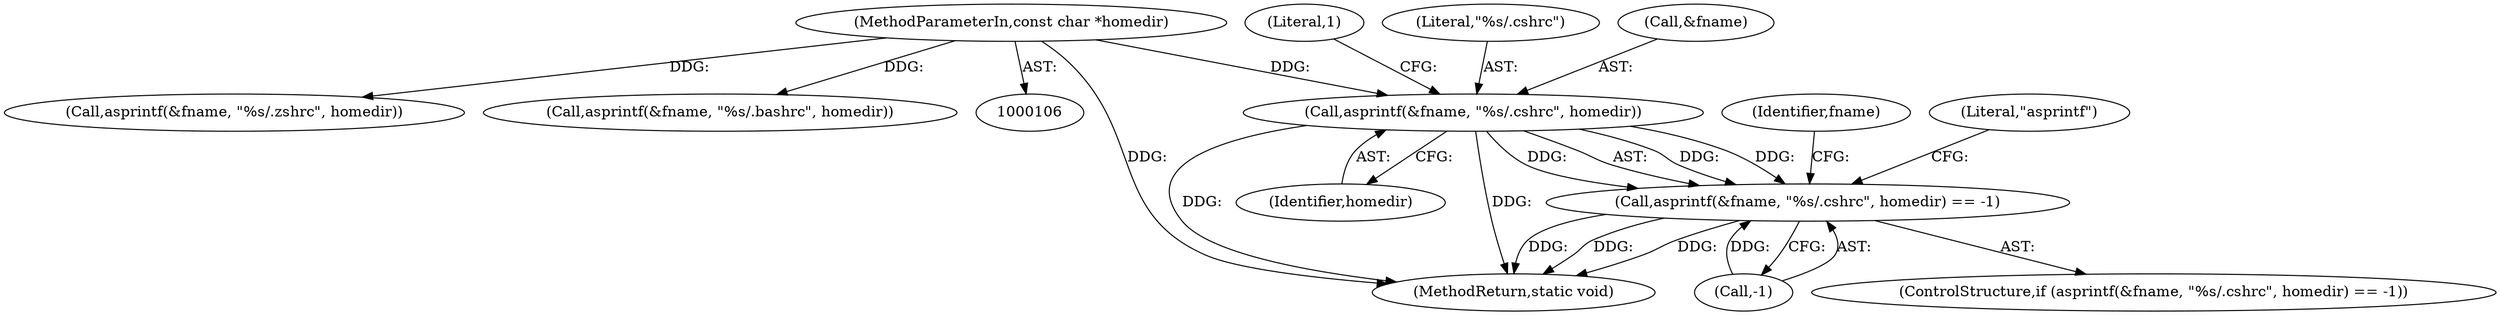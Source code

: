 digraph "0_firejail_903fd8a0789ca3cc3c21d84cd0282481515592ef_1@API" {
"1000179" [label="(Call,asprintf(&fname, \"%s/.cshrc\", homedir))"];
"1000107" [label="(MethodParameterIn,const char *homedir)"];
"1000178" [label="(Call,asprintf(&fname, \"%s/.cshrc\", homedir) == -1)"];
"1000285" [label="(MethodReturn,static void)"];
"1000107" [label="(MethodParameterIn,const char *homedir)"];
"1000117" [label="(Call,asprintf(&fname, \"%s/.zshrc\", homedir))"];
"1000177" [label="(ControlStructure,if (asprintf(&fname, \"%s/.cshrc\", homedir) == -1))"];
"1000184" [label="(Call,-1)"];
"1000192" [label="(Identifier,fname)"];
"1000239" [label="(Call,asprintf(&fname, \"%s/.bashrc\", homedir))"];
"1000185" [label="(Literal,1)"];
"1000182" [label="(Literal,\"%s/.cshrc\")"];
"1000178" [label="(Call,asprintf(&fname, \"%s/.cshrc\", homedir) == -1)"];
"1000183" [label="(Identifier,homedir)"];
"1000179" [label="(Call,asprintf(&fname, \"%s/.cshrc\", homedir))"];
"1000180" [label="(Call,&fname)"];
"1000187" [label="(Literal,\"asprintf\")"];
"1000179" -> "1000178"  [label="AST: "];
"1000179" -> "1000183"  [label="CFG: "];
"1000180" -> "1000179"  [label="AST: "];
"1000182" -> "1000179"  [label="AST: "];
"1000183" -> "1000179"  [label="AST: "];
"1000185" -> "1000179"  [label="CFG: "];
"1000179" -> "1000285"  [label="DDG: "];
"1000179" -> "1000285"  [label="DDG: "];
"1000179" -> "1000178"  [label="DDG: "];
"1000179" -> "1000178"  [label="DDG: "];
"1000179" -> "1000178"  [label="DDG: "];
"1000107" -> "1000179"  [label="DDG: "];
"1000107" -> "1000106"  [label="AST: "];
"1000107" -> "1000285"  [label="DDG: "];
"1000107" -> "1000117"  [label="DDG: "];
"1000107" -> "1000239"  [label="DDG: "];
"1000178" -> "1000177"  [label="AST: "];
"1000178" -> "1000184"  [label="CFG: "];
"1000184" -> "1000178"  [label="AST: "];
"1000187" -> "1000178"  [label="CFG: "];
"1000192" -> "1000178"  [label="CFG: "];
"1000178" -> "1000285"  [label="DDG: "];
"1000178" -> "1000285"  [label="DDG: "];
"1000178" -> "1000285"  [label="DDG: "];
"1000184" -> "1000178"  [label="DDG: "];
}
